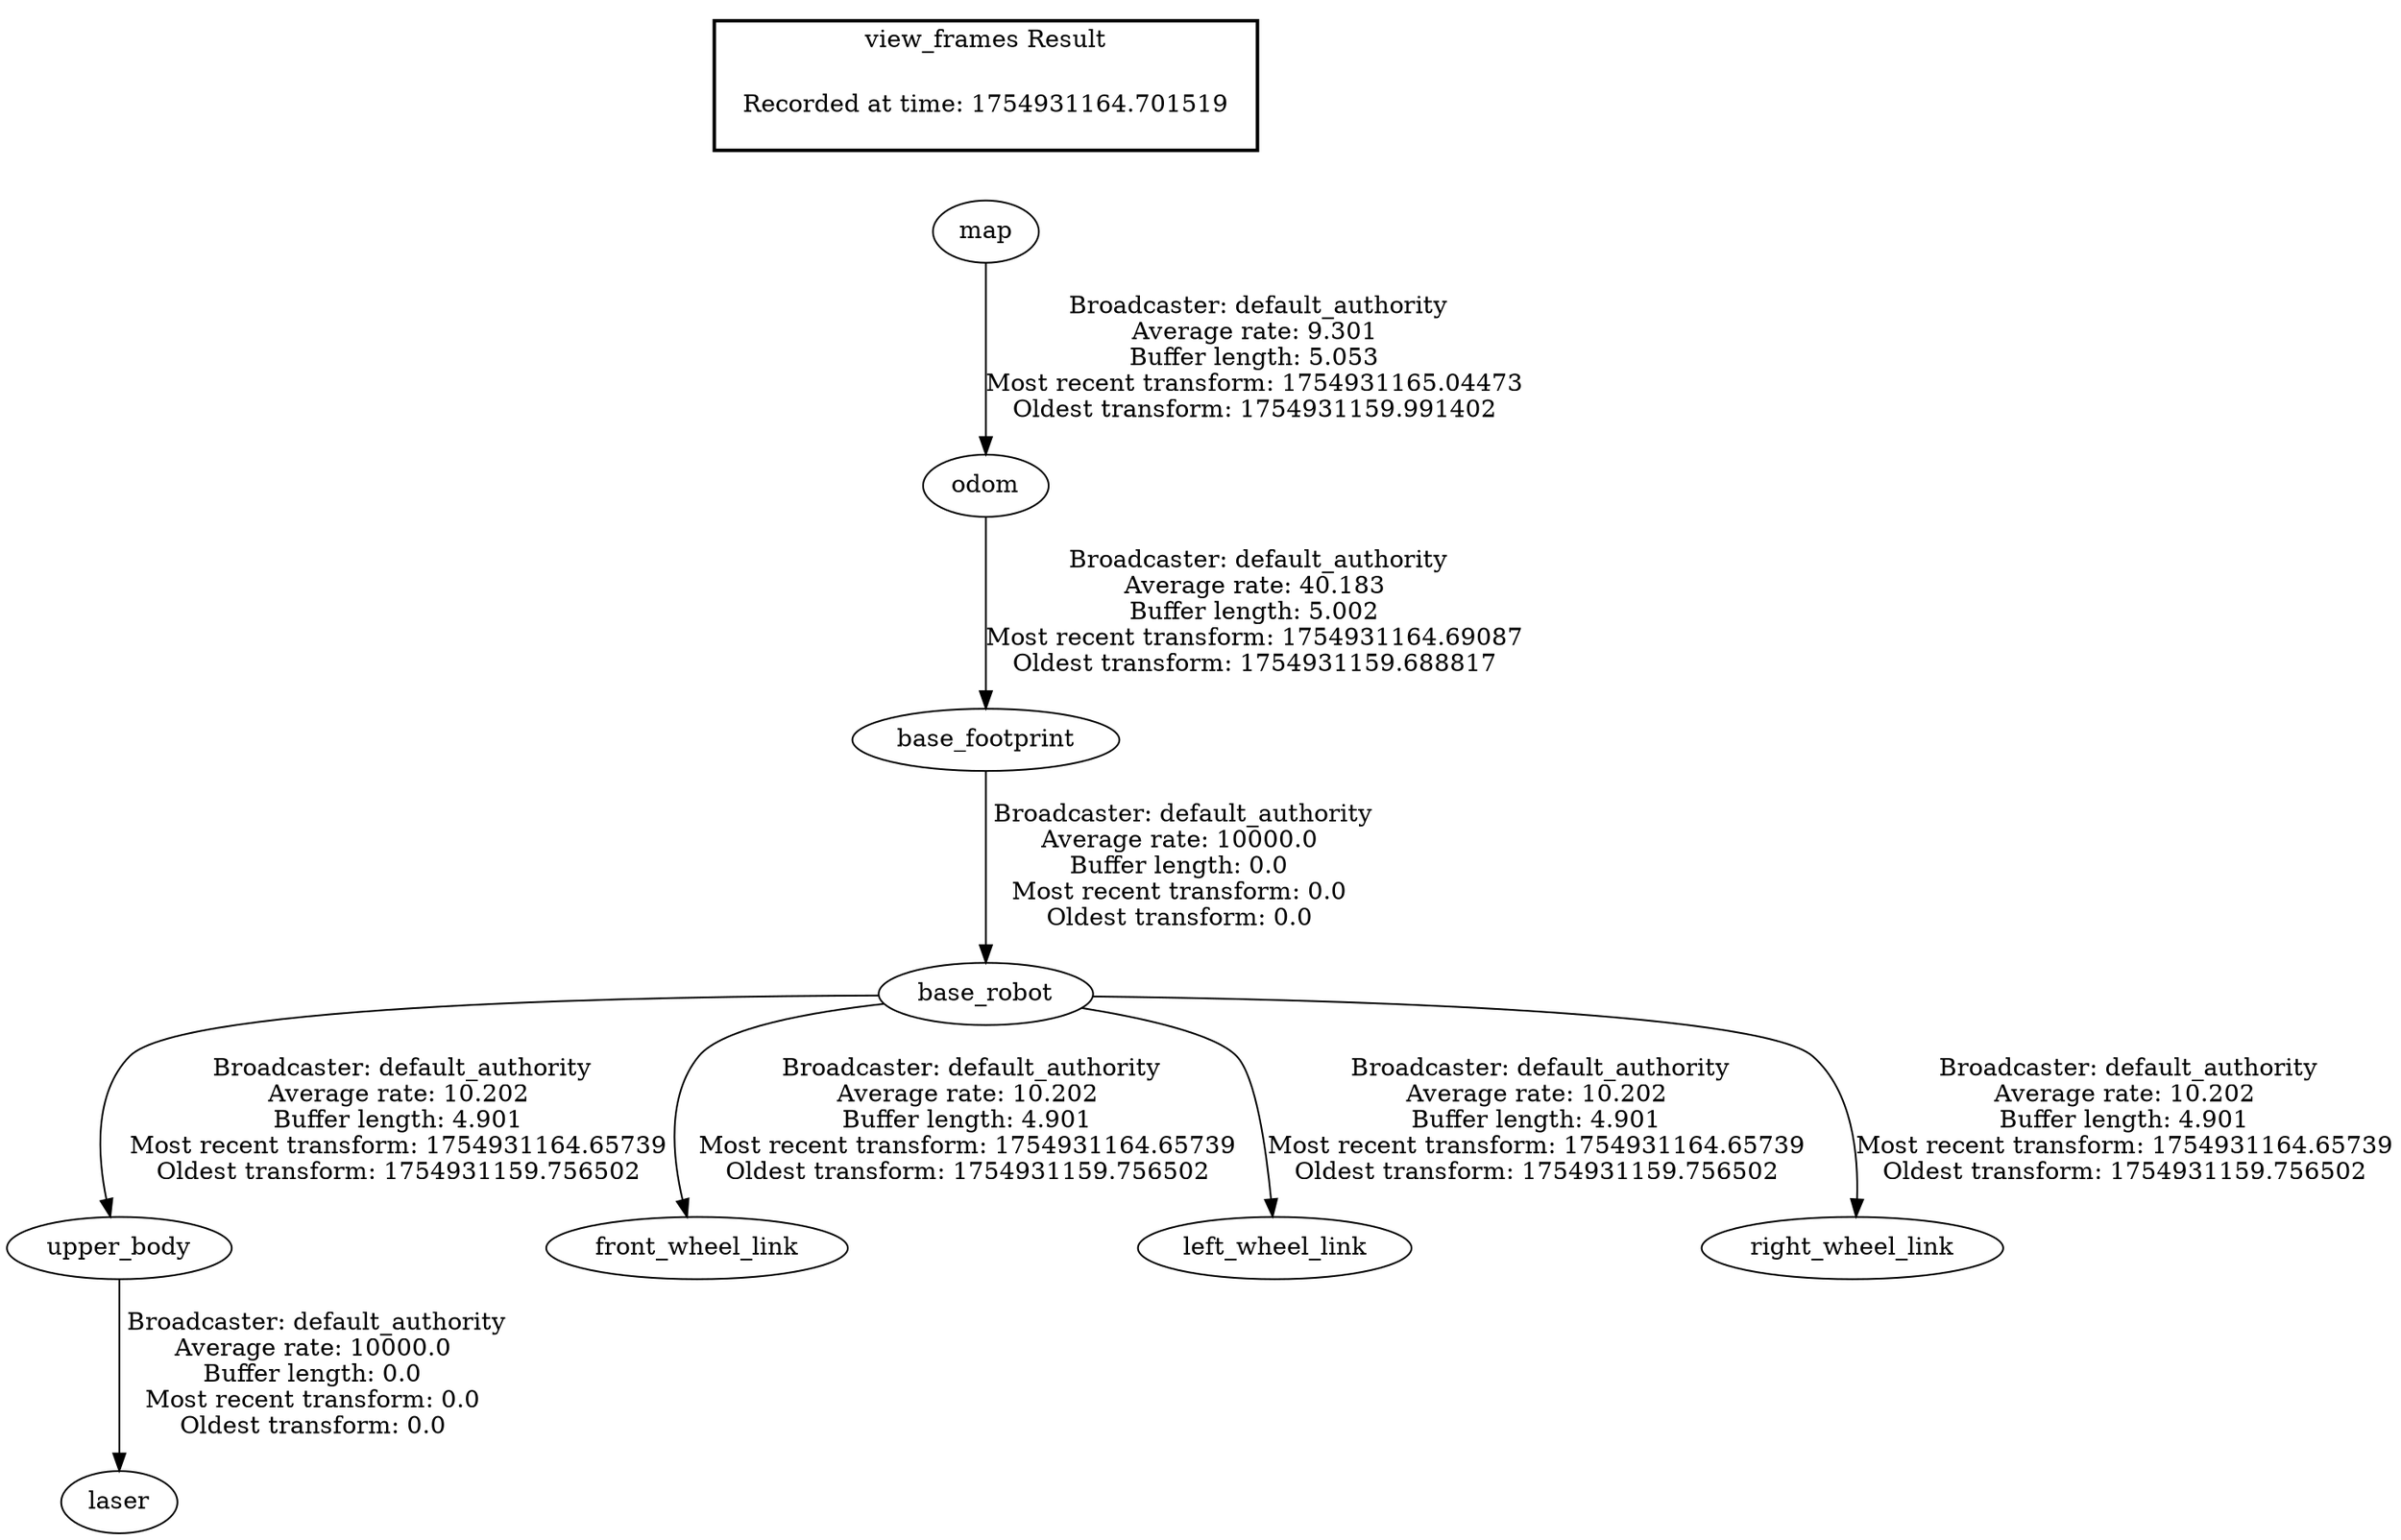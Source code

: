 digraph G {
"map" -> "odom"[label=" Broadcaster: default_authority\nAverage rate: 9.301\nBuffer length: 5.053\nMost recent transform: 1754931165.04473\nOldest transform: 1754931159.991402\n"];
"base_footprint" -> "base_robot"[label=" Broadcaster: default_authority\nAverage rate: 10000.0\nBuffer length: 0.0\nMost recent transform: 0.0\nOldest transform: 0.0\n"];
"odom" -> "base_footprint"[label=" Broadcaster: default_authority\nAverage rate: 40.183\nBuffer length: 5.002\nMost recent transform: 1754931164.69087\nOldest transform: 1754931159.688817\n"];
"upper_body" -> "laser"[label=" Broadcaster: default_authority\nAverage rate: 10000.0\nBuffer length: 0.0\nMost recent transform: 0.0\nOldest transform: 0.0\n"];
"base_robot" -> "upper_body"[label=" Broadcaster: default_authority\nAverage rate: 10.202\nBuffer length: 4.901\nMost recent transform: 1754931164.65739\nOldest transform: 1754931159.756502\n"];
"base_robot" -> "front_wheel_link"[label=" Broadcaster: default_authority\nAverage rate: 10.202\nBuffer length: 4.901\nMost recent transform: 1754931164.65739\nOldest transform: 1754931159.756502\n"];
"base_robot" -> "left_wheel_link"[label=" Broadcaster: default_authority\nAverage rate: 10.202\nBuffer length: 4.901\nMost recent transform: 1754931164.65739\nOldest transform: 1754931159.756502\n"];
"base_robot" -> "right_wheel_link"[label=" Broadcaster: default_authority\nAverage rate: 10.202\nBuffer length: 4.901\nMost recent transform: 1754931164.65739\nOldest transform: 1754931159.756502\n"];
edge [style=invis];
 subgraph cluster_legend { style=bold; color=black; label ="view_frames Result";
"Recorded at time: 1754931164.701519"[ shape=plaintext ] ;
}->"map";
}